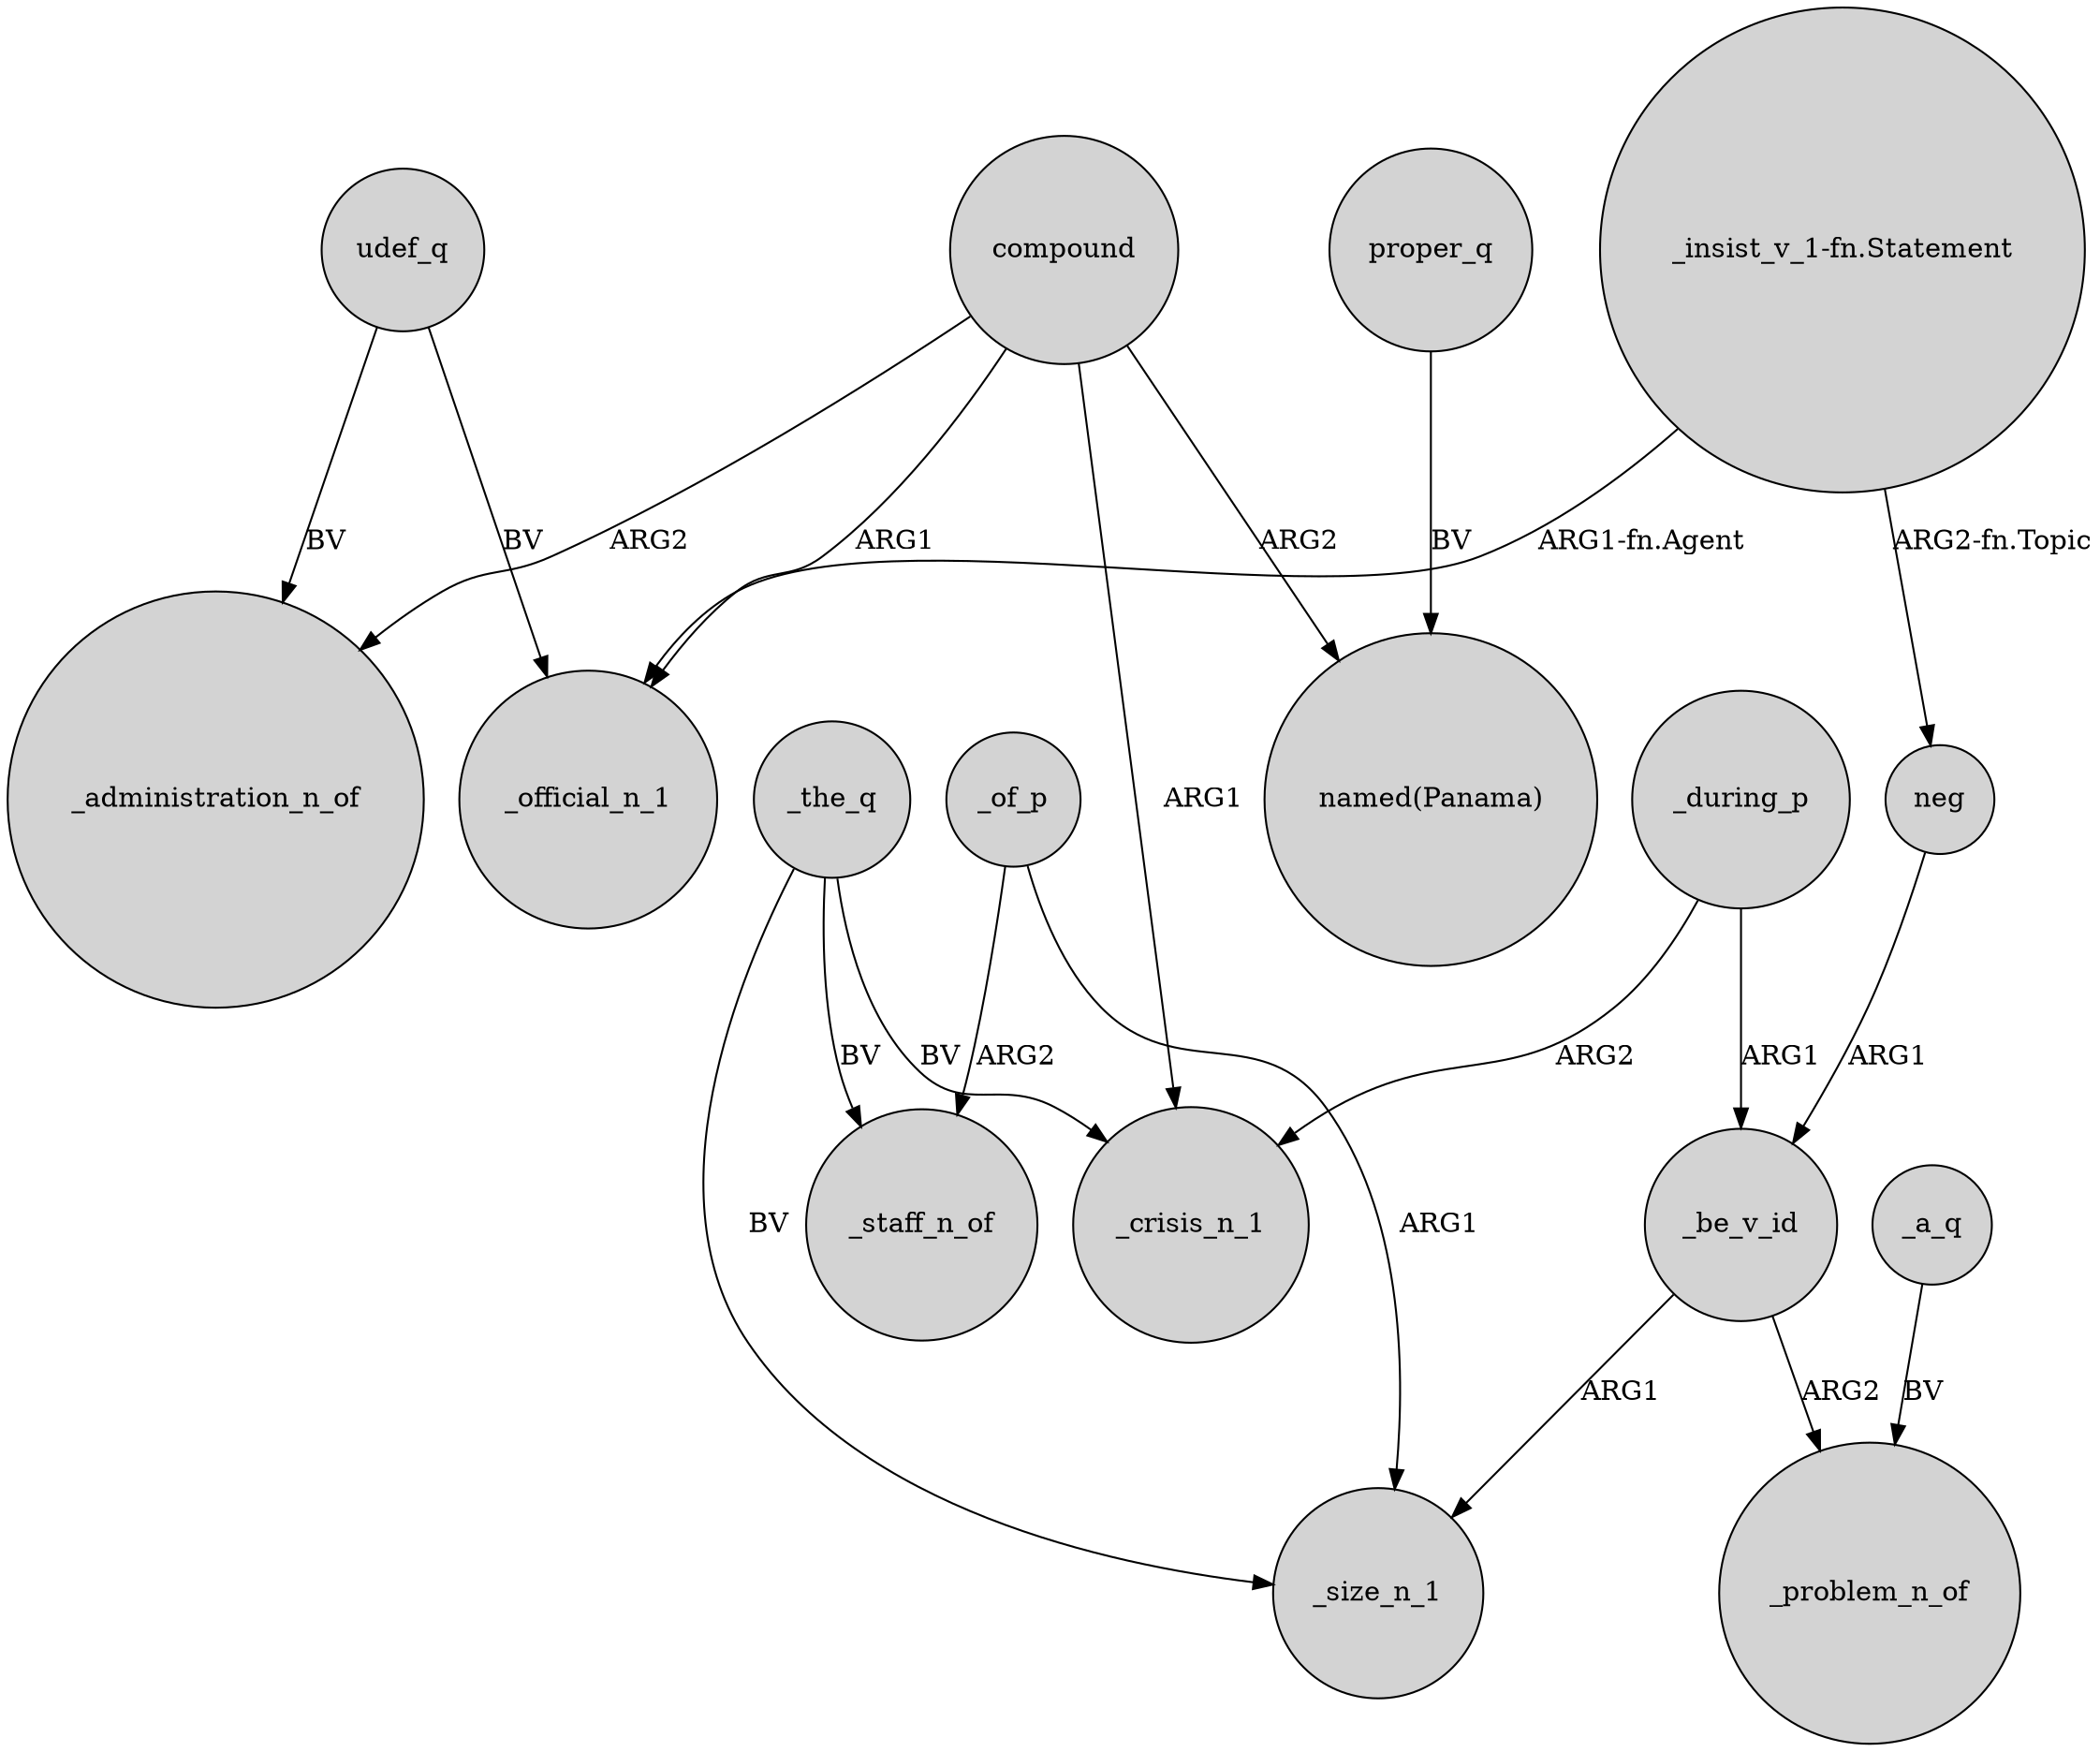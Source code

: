 digraph {
	node [shape=circle style=filled]
	udef_q -> _administration_n_of [label=BV]
	_the_q -> _size_n_1 [label=BV]
	_of_p -> _staff_n_of [label=ARG2]
	compound -> _crisis_n_1 [label=ARG1]
	_the_q -> _crisis_n_1 [label=BV]
	compound -> _administration_n_of [label=ARG2]
	"_insist_v_1-fn.Statement" -> neg [label="ARG2-fn.Topic"]
	_during_p -> _crisis_n_1 [label=ARG2]
	_of_p -> _size_n_1 [label=ARG1]
	proper_q -> "named(Panama)" [label=BV]
	_during_p -> _be_v_id [label=ARG1]
	compound -> "named(Panama)" [label=ARG2]
	udef_q -> _official_n_1 [label=BV]
	_be_v_id -> _problem_n_of [label=ARG2]
	"_insist_v_1-fn.Statement" -> _official_n_1 [label="ARG1-fn.Agent"]
	compound -> _official_n_1 [label=ARG1]
	neg -> _be_v_id [label=ARG1]
	_the_q -> _staff_n_of [label=BV]
	_be_v_id -> _size_n_1 [label=ARG1]
	_a_q -> _problem_n_of [label=BV]
}
